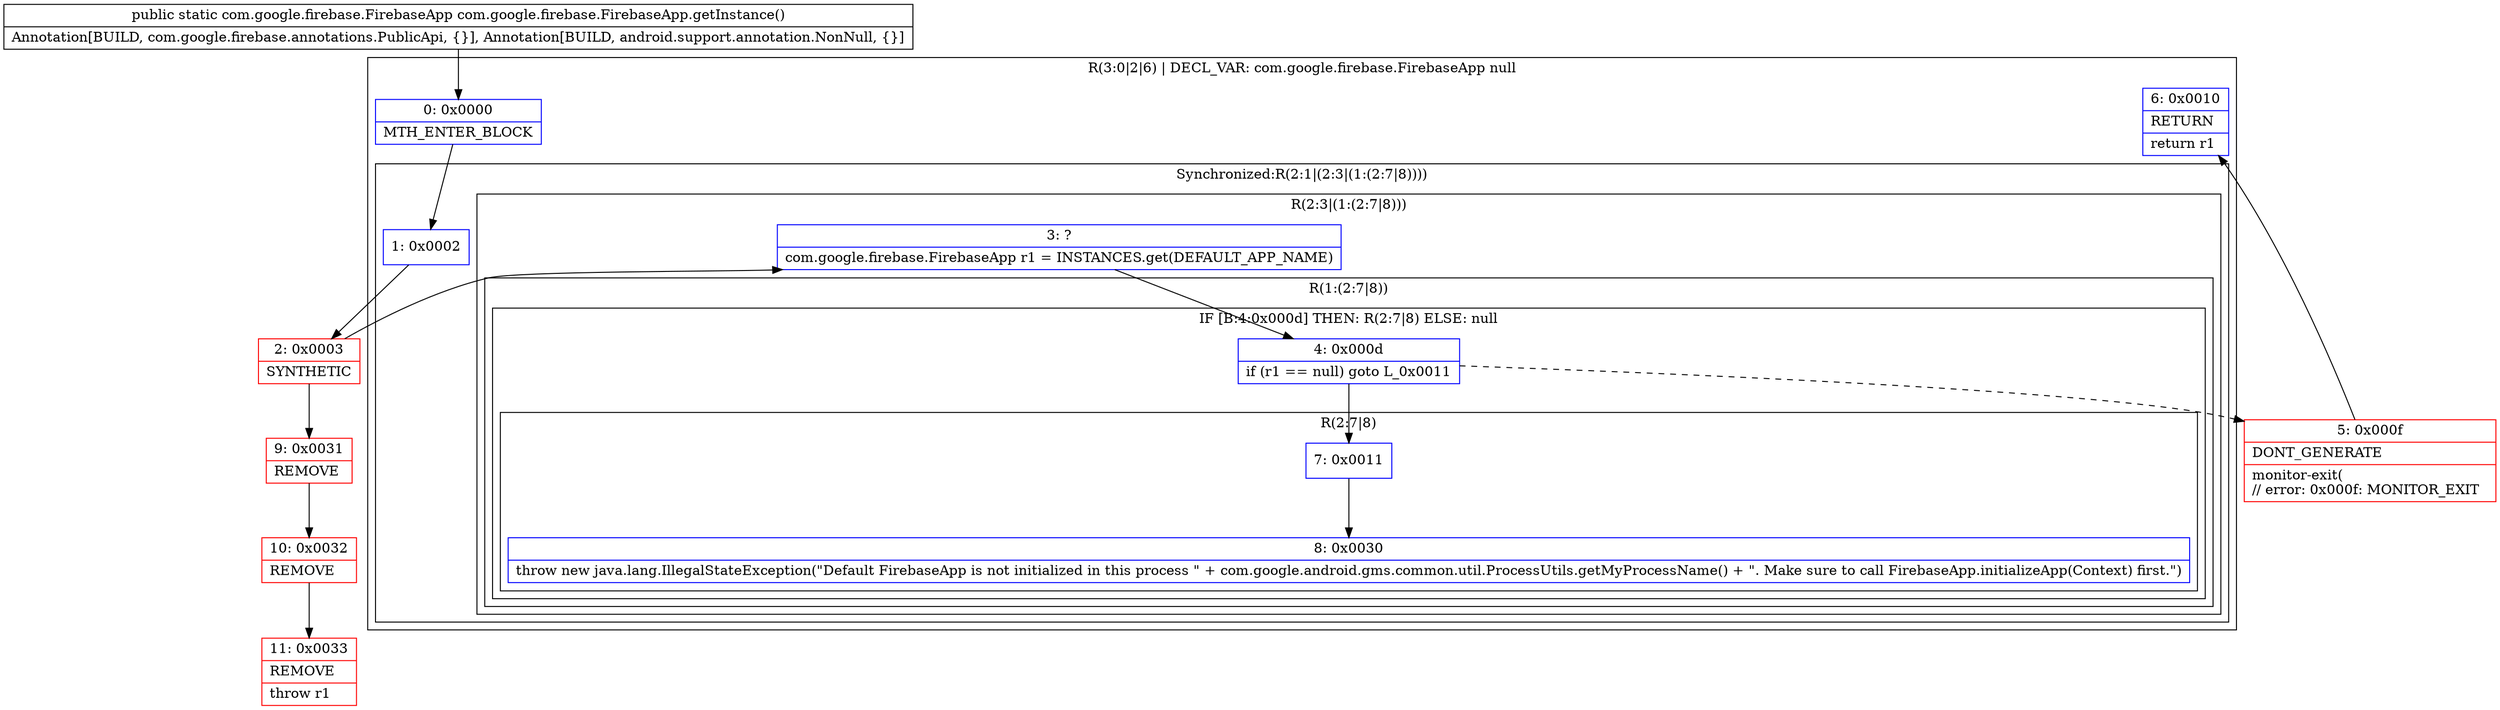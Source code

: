 digraph "CFG forcom.google.firebase.FirebaseApp.getInstance()Lcom\/google\/firebase\/FirebaseApp;" {
subgraph cluster_Region_322167539 {
label = "R(3:0|2|6) | DECL_VAR: com.google.firebase.FirebaseApp null\l";
node [shape=record,color=blue];
Node_0 [shape=record,label="{0\:\ 0x0000|MTH_ENTER_BLOCK\l}"];
subgraph cluster_SynchronizedRegion_41370365 {
label = "Synchronized:R(2:1|(2:3|(1:(2:7|8))))";
node [shape=record,color=blue];
Node_1 [shape=record,label="{1\:\ 0x0002}"];
subgraph cluster_Region_289356990 {
label = "R(2:3|(1:(2:7|8)))";
node [shape=record,color=blue];
Node_3 [shape=record,label="{3\:\ ?|com.google.firebase.FirebaseApp r1 = INSTANCES.get(DEFAULT_APP_NAME)\l}"];
subgraph cluster_Region_1272273103 {
label = "R(1:(2:7|8))";
node [shape=record,color=blue];
subgraph cluster_IfRegion_1637812910 {
label = "IF [B:4:0x000d] THEN: R(2:7|8) ELSE: null";
node [shape=record,color=blue];
Node_4 [shape=record,label="{4\:\ 0x000d|if (r1 == null) goto L_0x0011\l}"];
subgraph cluster_Region_1412394686 {
label = "R(2:7|8)";
node [shape=record,color=blue];
Node_7 [shape=record,label="{7\:\ 0x0011}"];
Node_8 [shape=record,label="{8\:\ 0x0030|throw new java.lang.IllegalStateException(\"Default FirebaseApp is not initialized in this process \" + com.google.android.gms.common.util.ProcessUtils.getMyProcessName() + \". Make sure to call FirebaseApp.initializeApp(Context) first.\")\l}"];
}
}
}
}
}
Node_6 [shape=record,label="{6\:\ 0x0010|RETURN\l|return r1\l}"];
}
Node_2 [shape=record,color=red,label="{2\:\ 0x0003|SYNTHETIC\l}"];
Node_5 [shape=record,color=red,label="{5\:\ 0x000f|DONT_GENERATE\l|monitor\-exit(\l\/\/ error: 0x000f: MONITOR_EXIT  \l}"];
Node_9 [shape=record,color=red,label="{9\:\ 0x0031|REMOVE\l}"];
Node_10 [shape=record,color=red,label="{10\:\ 0x0032|REMOVE\l}"];
Node_11 [shape=record,color=red,label="{11\:\ 0x0033|REMOVE\l|throw r1\l}"];
MethodNode[shape=record,label="{public static com.google.firebase.FirebaseApp com.google.firebase.FirebaseApp.getInstance()  | Annotation[BUILD, com.google.firebase.annotations.PublicApi, \{\}], Annotation[BUILD, android.support.annotation.NonNull, \{\}]\l}"];
MethodNode -> Node_0;
Node_0 -> Node_1;
Node_1 -> Node_2;
Node_3 -> Node_4;
Node_4 -> Node_5[style=dashed];
Node_4 -> Node_7;
Node_7 -> Node_8;
Node_2 -> Node_3;
Node_2 -> Node_9;
Node_5 -> Node_6;
Node_9 -> Node_10;
Node_10 -> Node_11;
}

